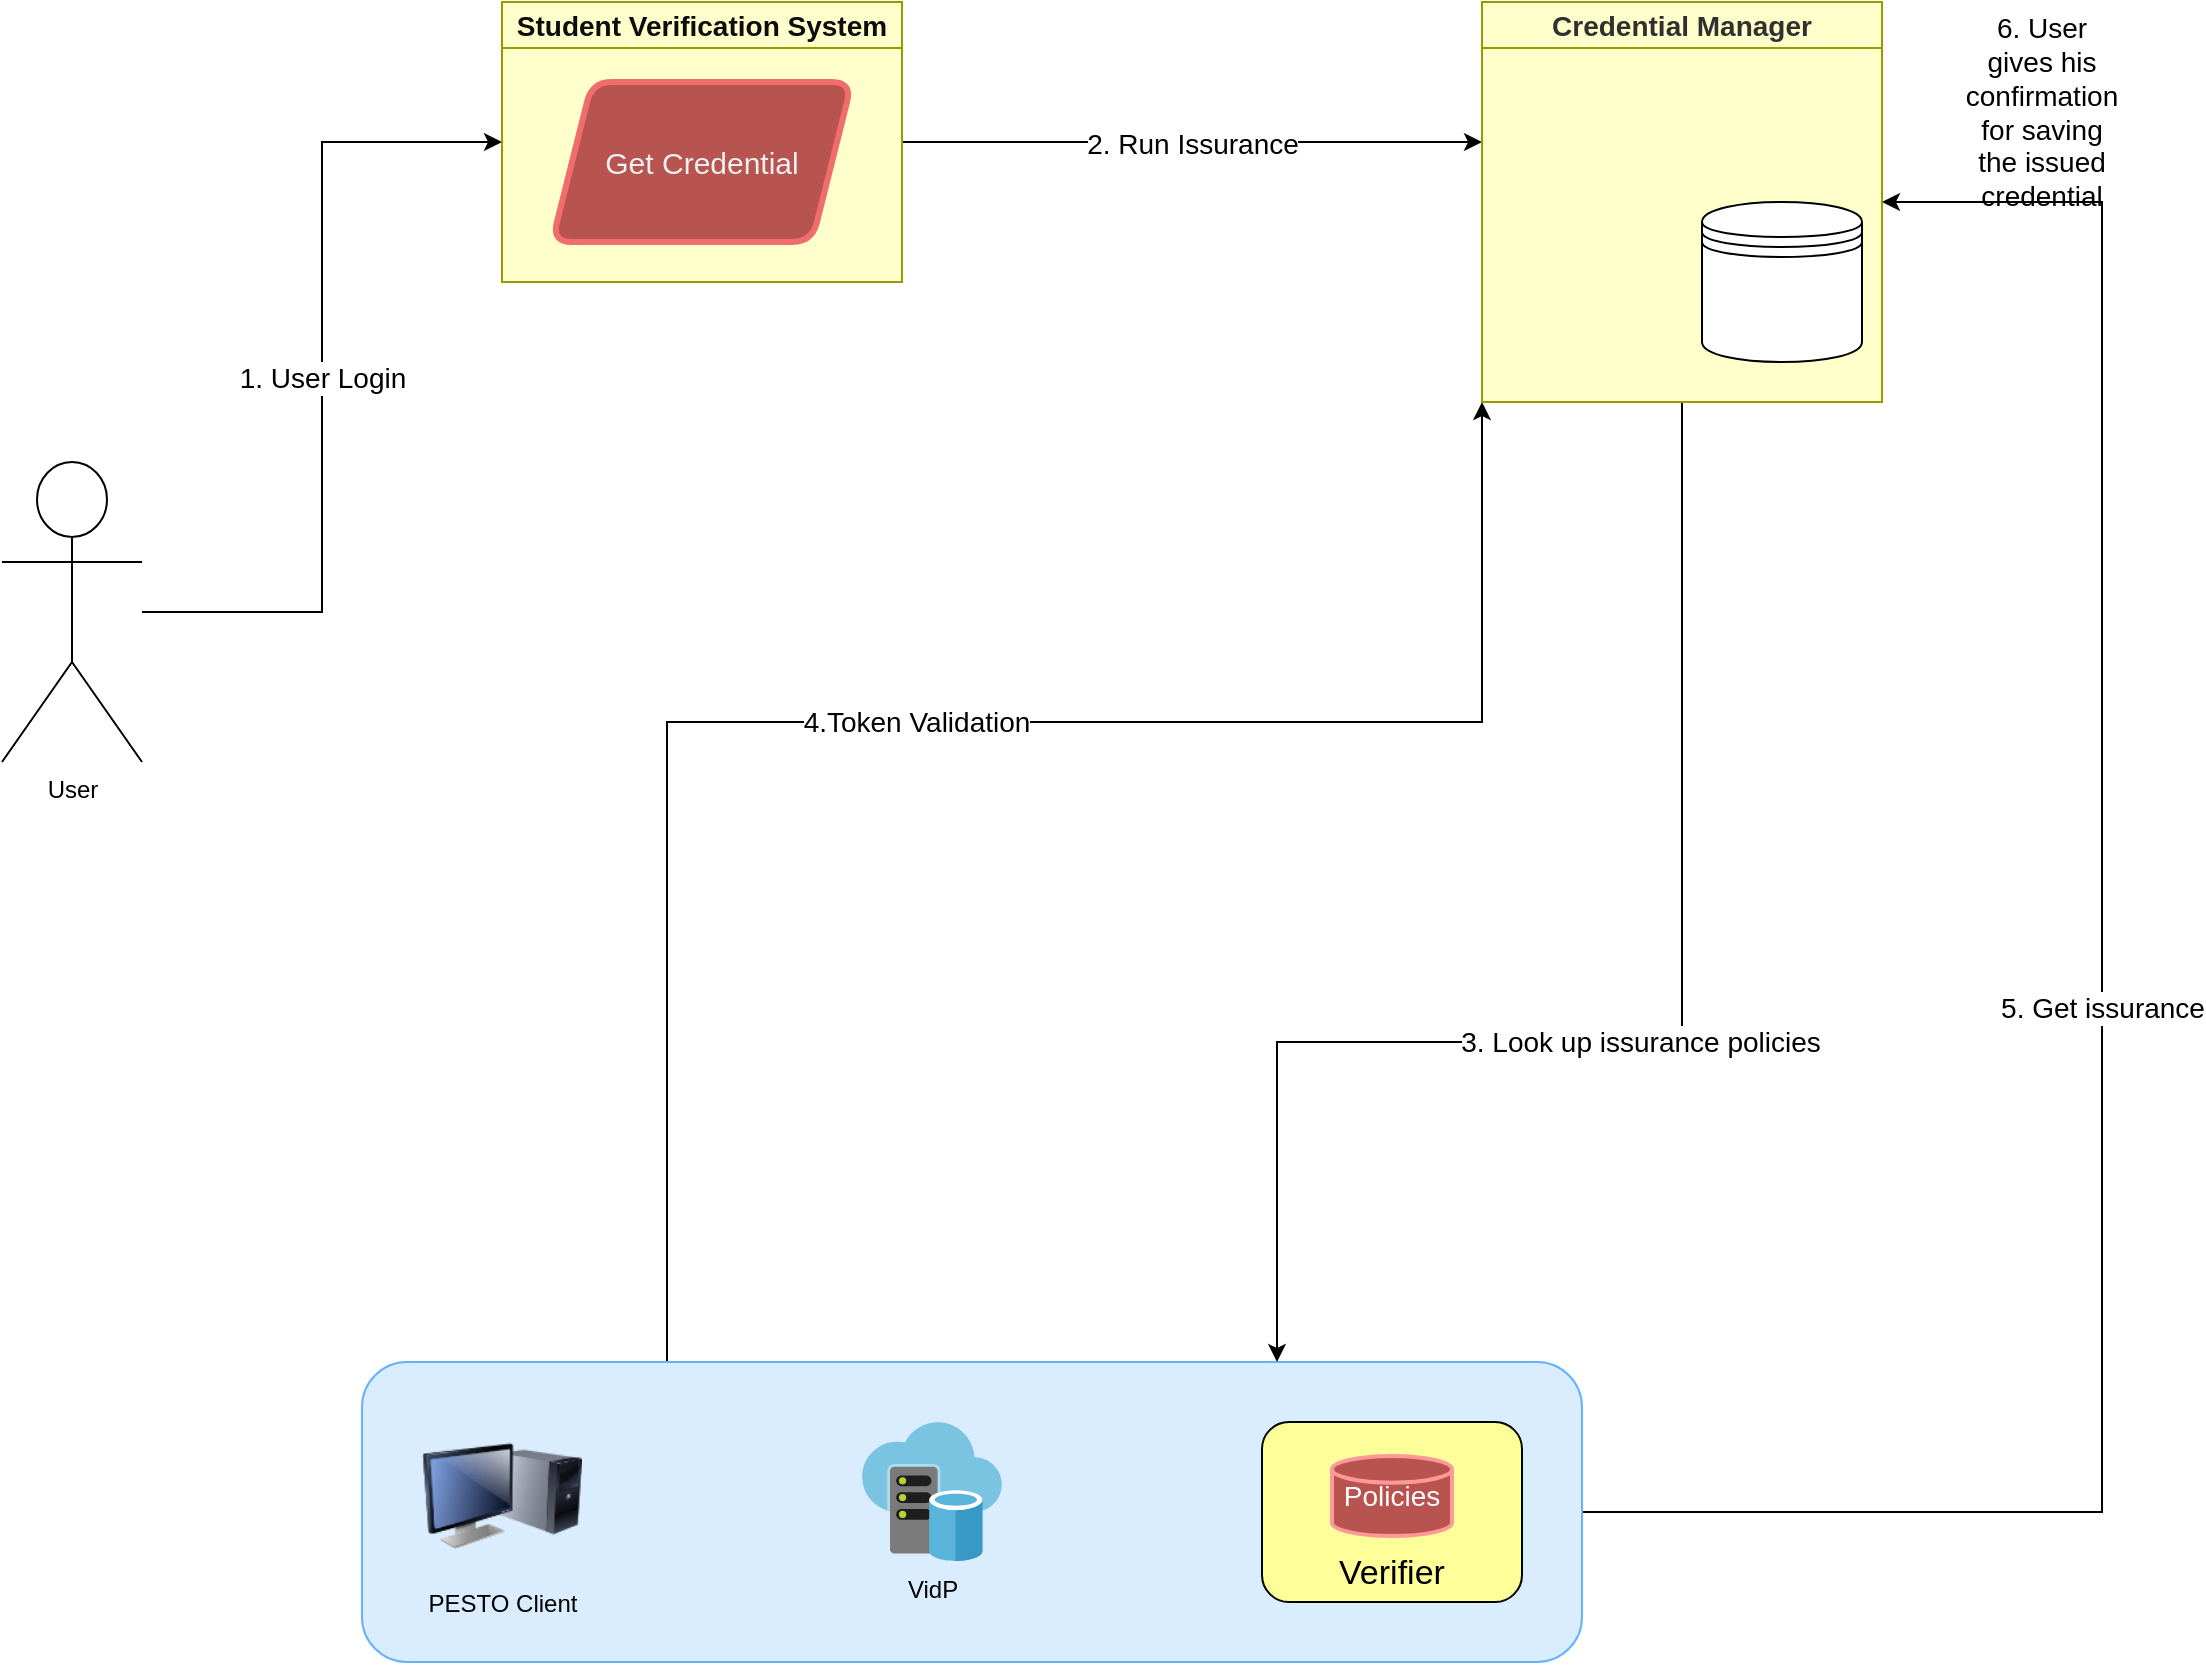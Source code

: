 <mxfile version="22.1.2" type="github">
  <diagram id="C5RBs43oDa-KdzZeNtuy" name="Page-1">
    <mxGraphModel dx="507" dy="914" grid="1" gridSize="10" guides="1" tooltips="1" connect="1" arrows="1" fold="1" page="1" pageScale="1" pageWidth="1169" pageHeight="1654" math="0" shadow="0">
      <root>
        <mxCell id="WIyWlLk6GJQsqaUBKTNV-0" />
        <mxCell id="WIyWlLk6GJQsqaUBKTNV-1" parent="WIyWlLk6GJQsqaUBKTNV-0" />
        <mxCell id="us27jVsJSp4dY-AdVtNz-27" value="1. User Login" style="edgeStyle=orthogonalEdgeStyle;rounded=0;orthogonalLoop=1;jettySize=auto;html=1;entryX=0;entryY=0.5;entryDx=0;entryDy=0;fontSize=14;" parent="WIyWlLk6GJQsqaUBKTNV-1" source="us27jVsJSp4dY-AdVtNz-0" target="us27jVsJSp4dY-AdVtNz-13" edge="1">
          <mxGeometry relative="1" as="geometry" />
        </mxCell>
        <mxCell id="us27jVsJSp4dY-AdVtNz-0" value="User" style="shape=umlActor;verticalLabelPosition=bottom;verticalAlign=top;html=1;outlineConnect=0;shadow=0;align=center;" parent="WIyWlLk6GJQsqaUBKTNV-1" vertex="1">
          <mxGeometry x="80" y="390" width="70" height="150" as="geometry" />
        </mxCell>
        <mxCell id="us27jVsJSp4dY-AdVtNz-28" value="2. Run Issurance" style="edgeStyle=orthogonalEdgeStyle;rounded=0;orthogonalLoop=1;jettySize=auto;html=1;exitX=1;exitY=0.5;exitDx=0;exitDy=0;fontSize=14;" parent="WIyWlLk6GJQsqaUBKTNV-1" source="us27jVsJSp4dY-AdVtNz-13" edge="1">
          <mxGeometry relative="1" as="geometry">
            <mxPoint x="820" y="230" as="targetPoint" />
          </mxGeometry>
        </mxCell>
        <mxCell id="us27jVsJSp4dY-AdVtNz-13" value="Student Verification System" style="swimlane;whiteSpace=wrap;html=1;fillColor=#FFFFCC;gradientColor=none;swimlaneFillColor=#FFFFCC;fontColor=#0D0D0D;fontSize=14;strokeColor=#999900;strokeWidth=1;" parent="WIyWlLk6GJQsqaUBKTNV-1" vertex="1">
          <mxGeometry x="330" y="160" width="200" height="140" as="geometry" />
        </mxCell>
        <mxCell id="us27jVsJSp4dY-AdVtNz-14" value="Get Credential" style="shape=parallelogram;perimeter=parallelogramPerimeter;fixedSize=1;strokeColor=#F16C6C;spacingBottom=0;labelBackgroundColor=none;labelBorderColor=none;whiteSpace=wrap;html=1;fillColor=#B85450;fontSize=15;strokeWidth=3;fontColor=#F0F0F0;perimeterSpacing=0;rounded=1;" parent="us27jVsJSp4dY-AdVtNz-13" vertex="1">
          <mxGeometry x="25" y="40" width="150" height="80" as="geometry" />
        </mxCell>
        <mxCell id="us27jVsJSp4dY-AdVtNz-29" value="4.Token Validation" style="edgeStyle=orthogonalEdgeStyle;rounded=0;orthogonalLoop=1;jettySize=auto;html=1;exitX=0.25;exitY=0;exitDx=0;exitDy=0;entryX=0;entryY=1;entryDx=0;entryDy=0;spacing=2;fontSize=14;" parent="WIyWlLk6GJQsqaUBKTNV-1" source="us27jVsJSp4dY-AdVtNz-15" target="us27jVsJSp4dY-AdVtNz-21" edge="1">
          <mxGeometry relative="1" as="geometry">
            <Array as="points">
              <mxPoint x="413" y="520" />
              <mxPoint x="820" y="520" />
            </Array>
          </mxGeometry>
        </mxCell>
        <mxCell id="us27jVsJSp4dY-AdVtNz-37" value="5. Get issurance" style="edgeStyle=orthogonalEdgeStyle;rounded=0;orthogonalLoop=1;jettySize=auto;html=1;exitX=1;exitY=0.5;exitDx=0;exitDy=0;entryX=1;entryY=0.5;entryDx=0;entryDy=0;fontSize=14;" parent="WIyWlLk6GJQsqaUBKTNV-1" source="us27jVsJSp4dY-AdVtNz-15" target="us27jVsJSp4dY-AdVtNz-21" edge="1">
          <mxGeometry relative="1" as="geometry">
            <Array as="points">
              <mxPoint x="1130" y="915" />
              <mxPoint x="1130" y="260" />
            </Array>
          </mxGeometry>
        </mxCell>
        <mxCell id="us27jVsJSp4dY-AdVtNz-15" value="" style="rounded=1;whiteSpace=wrap;html=1;fillColor=#D9EDFF;strokeColor=#66B2FF;" parent="WIyWlLk6GJQsqaUBKTNV-1" vertex="1">
          <mxGeometry x="260" y="840" width="610" height="150" as="geometry" />
        </mxCell>
        <mxCell id="us27jVsJSp4dY-AdVtNz-16" value="PESTO Client" style="image;html=1;image=img/lib/clip_art/computers/Monitor_Tower_128x128.png;labelBackgroundColor=none;" parent="WIyWlLk6GJQsqaUBKTNV-1" vertex="1">
          <mxGeometry x="290" y="867" width="80" height="80" as="geometry" />
        </mxCell>
        <mxCell id="us27jVsJSp4dY-AdVtNz-18" value="VidP" style="image;sketch=0;aspect=fixed;html=1;points=[];align=center;fontSize=12;image=img/lib/mscae/Virtual_Datacenter.svg;labelBackgroundColor=none;" parent="WIyWlLk6GJQsqaUBKTNV-1" vertex="1">
          <mxGeometry x="510" y="870" width="70" height="70" as="geometry" />
        </mxCell>
        <mxCell id="us27jVsJSp4dY-AdVtNz-19" value="&lt;br&gt;&lt;br&gt;&lt;br&gt;Verifier" style="rounded=1;whiteSpace=wrap;html=1;glass=0;shadow=0;fontSize=17;fillColor=#FFFF99;" parent="WIyWlLk6GJQsqaUBKTNV-1" vertex="1">
          <mxGeometry x="710" y="870" width="130" height="90" as="geometry" />
        </mxCell>
        <mxCell id="us27jVsJSp4dY-AdVtNz-20" value="Policies" style="strokeWidth=2;html=1;shape=mxgraph.flowchart.database;whiteSpace=wrap;labelBackgroundColor=none;fontSize=14;fillColor=#B85450;strokeColor=#FF9999;fontColor=#FCFCFC;" parent="WIyWlLk6GJQsqaUBKTNV-1" vertex="1">
          <mxGeometry x="745" y="887" width="60" height="40" as="geometry" />
        </mxCell>
        <mxCell id="us27jVsJSp4dY-AdVtNz-36" value="3. Look up issurance policies" style="edgeStyle=orthogonalEdgeStyle;rounded=0;orthogonalLoop=1;jettySize=auto;html=1;exitX=0.5;exitY=1;exitDx=0;exitDy=0;entryX=0.75;entryY=0;entryDx=0;entryDy=0;fontSize=14;" parent="WIyWlLk6GJQsqaUBKTNV-1" source="us27jVsJSp4dY-AdVtNz-21" target="us27jVsJSp4dY-AdVtNz-15" edge="1">
          <mxGeometry relative="1" as="geometry">
            <Array as="points">
              <mxPoint x="920" y="680" />
              <mxPoint x="717" y="680" />
            </Array>
          </mxGeometry>
        </mxCell>
        <mxCell id="us27jVsJSp4dY-AdVtNz-21" value="Credential Manager" style="swimlane;whiteSpace=wrap;html=1;startSize=23;swimlaneFillColor=#FFFFCC;fillColor=#FFFFCC;strokeColor=#999900;fontColor=#303030;fontSize=14;labelBorderColor=none;strokeWidth=1;" parent="WIyWlLk6GJQsqaUBKTNV-1" vertex="1">
          <mxGeometry x="820" y="160" width="200" height="200" as="geometry" />
        </mxCell>
        <mxCell id="d5F1OUtopnle9YRMQIBL-0" value="" style="shape=datastore;whiteSpace=wrap;html=1;fontColor=#000000;" vertex="1" parent="us27jVsJSp4dY-AdVtNz-21">
          <mxGeometry x="110" y="100" width="80" height="80" as="geometry" />
        </mxCell>
        <mxCell id="d5F1OUtopnle9YRMQIBL-1" value="6. User gives his confirmation for saving the issued credential" style="text;html=1;strokeColor=none;fillColor=none;align=center;verticalAlign=middle;whiteSpace=wrap;rounded=0;fontSize=14;" vertex="1" parent="WIyWlLk6GJQsqaUBKTNV-1">
          <mxGeometry x="1070" y="200" width="60" height="30" as="geometry" />
        </mxCell>
      </root>
    </mxGraphModel>
  </diagram>
</mxfile>
